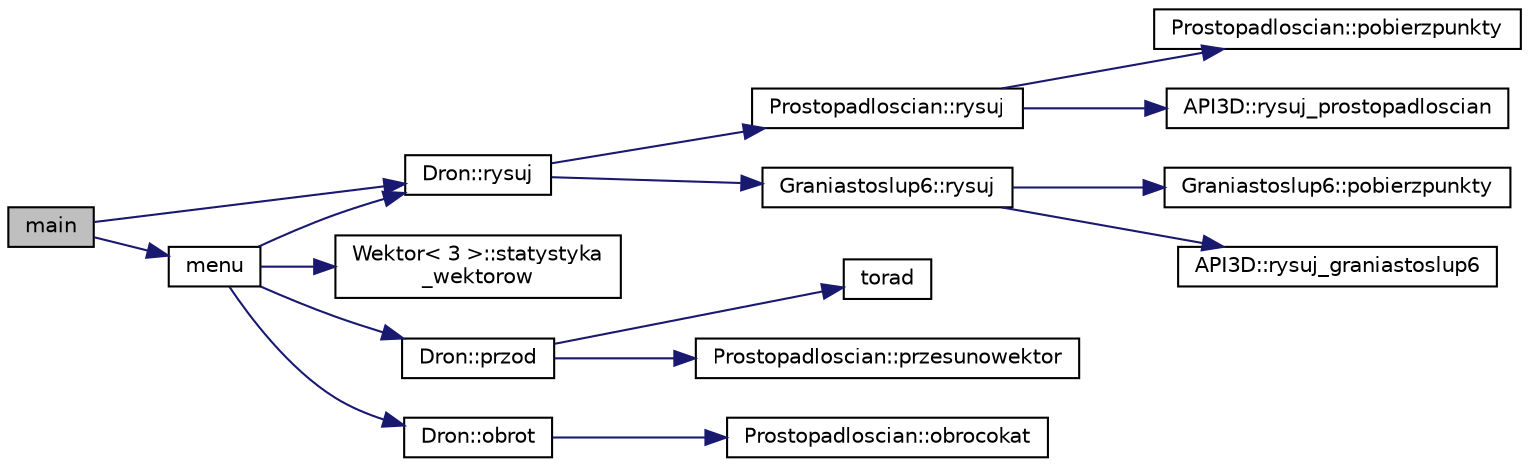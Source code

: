 digraph "main"
{
  edge [fontname="Helvetica",fontsize="10",labelfontname="Helvetica",labelfontsize="10"];
  node [fontname="Helvetica",fontsize="10",shape=record];
  rankdir="LR";
  Node0 [label="main",height=0.2,width=0.4,color="black", fillcolor="grey75", style="filled", fontcolor="black"];
  Node0 -> Node1 [color="midnightblue",fontsize="10",style="solid",fontname="Helvetica"];
  Node1 [label="Dron::rysuj",height=0.2,width=0.4,color="black", fillcolor="white", style="filled",URL="$class_dron.html#a6c0625dd2bc1a692a39ed7720340fdac"];
  Node1 -> Node2 [color="midnightblue",fontsize="10",style="solid",fontname="Helvetica"];
  Node2 [label="Prostopadloscian::rysuj",height=0.2,width=0.4,color="black", fillcolor="white", style="filled",URL="$class_prostopadloscian.html#afd6dbd322a3555b5fc4a708a9bc5d6eb"];
  Node2 -> Node3 [color="midnightblue",fontsize="10",style="solid",fontname="Helvetica"];
  Node3 [label="Prostopadloscian::pobierzpunkty",height=0.2,width=0.4,color="black", fillcolor="white", style="filled",URL="$class_prostopadloscian.html#a9136c416e6e3073dc29b2619dd9df0db"];
  Node2 -> Node4 [color="midnightblue",fontsize="10",style="solid",fontname="Helvetica"];
  Node4 [label="API3D::rysuj_prostopadloscian",height=0.2,width=0.4,color="black", fillcolor="white", style="filled",URL="$class_a_p_i3_d.html#aa4d2540dd5e17d66740034838221e905"];
  Node1 -> Node5 [color="midnightblue",fontsize="10",style="solid",fontname="Helvetica"];
  Node5 [label="Graniastoslup6::rysuj",height=0.2,width=0.4,color="black", fillcolor="white", style="filled",URL="$class_graniastoslup6.html#a2f0a86d9396c80440859c1e7705366f7"];
  Node5 -> Node6 [color="midnightblue",fontsize="10",style="solid",fontname="Helvetica"];
  Node6 [label="Graniastoslup6::pobierzpunkty",height=0.2,width=0.4,color="black", fillcolor="white", style="filled",URL="$class_graniastoslup6.html#a93cfb46c87c5dd10a18bb10c745c0602"];
  Node5 -> Node7 [color="midnightblue",fontsize="10",style="solid",fontname="Helvetica"];
  Node7 [label="API3D::rysuj_graniastoslup6",height=0.2,width=0.4,color="black", fillcolor="white", style="filled",URL="$class_a_p_i3_d.html#a9bf422b0020a007945b8a4452caf57ca"];
  Node0 -> Node8 [color="midnightblue",fontsize="10",style="solid",fontname="Helvetica"];
  Node8 [label="menu",height=0.2,width=0.4,color="black", fillcolor="white", style="filled",URL="$menu_8hh.html#a32558d87c910f3fb076aab4729d72b33"];
  Node8 -> Node9 [color="midnightblue",fontsize="10",style="solid",fontname="Helvetica"];
  Node9 [label="Wektor\< 3 \>::statystyka\l_wektorow",height=0.2,width=0.4,color="black", fillcolor="white", style="filled",URL="$class_wektor.html#a51143b4360237bf1837166b5178d75d4"];
  Node8 -> Node10 [color="midnightblue",fontsize="10",style="solid",fontname="Helvetica"];
  Node10 [label="Dron::przod",height=0.2,width=0.4,color="black", fillcolor="white", style="filled",URL="$class_dron.html#ae220b29de588194330ba0f6620060790"];
  Node10 -> Node11 [color="midnightblue",fontsize="10",style="solid",fontname="Helvetica"];
  Node11 [label="torad",height=0.2,width=0.4,color="black", fillcolor="white", style="filled",URL="$_macierz_8hh.html#a1febcc0fdf9b9f7f0c8390a2f2a15c4b"];
  Node10 -> Node12 [color="midnightblue",fontsize="10",style="solid",fontname="Helvetica"];
  Node12 [label="Prostopadloscian::przesunowektor",height=0.2,width=0.4,color="black", fillcolor="white", style="filled",URL="$class_prostopadloscian.html#ace7e53c3885b4ec60510f7b6d72c7768"];
  Node8 -> Node1 [color="midnightblue",fontsize="10",style="solid",fontname="Helvetica"];
  Node8 -> Node13 [color="midnightblue",fontsize="10",style="solid",fontname="Helvetica"];
  Node13 [label="Dron::obrot",height=0.2,width=0.4,color="black", fillcolor="white", style="filled",URL="$class_dron.html#ae99fa8c6c161332796b08cd3bf3c434c"];
  Node13 -> Node14 [color="midnightblue",fontsize="10",style="solid",fontname="Helvetica"];
  Node14 [label="Prostopadloscian::obrocokat",height=0.2,width=0.4,color="black", fillcolor="white", style="filled",URL="$class_prostopadloscian.html#acf725601fd5f2190d860279b384329e6"];
}

